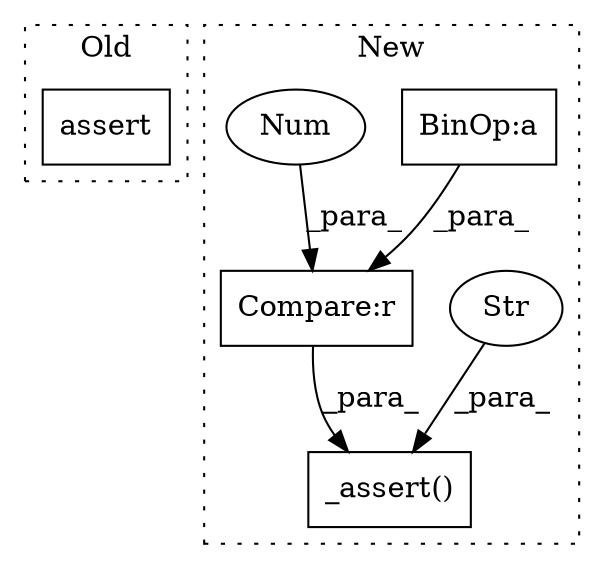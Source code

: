 digraph G {
subgraph cluster0 {
1 [label="assert" a="65" s="7270" l="7" shape="box"];
label = "Old";
style="dotted";
}
subgraph cluster1 {
2 [label="_assert()" a="75" s="7335,7377" l="14,1" shape="box"];
3 [label="Str" a="66" s="7375" l="2" shape="ellipse"];
4 [label="Compare:r" a="40" s="7349" l="24" shape="box"];
5 [label="BinOp:a" a="82" s="7350" l="3" shape="box"];
6 [label="Num" a="76" s="7372" l="1" shape="ellipse"];
label = "New";
style="dotted";
}
3 -> 2 [label="_para_"];
4 -> 2 [label="_para_"];
5 -> 4 [label="_para_"];
6 -> 4 [label="_para_"];
}